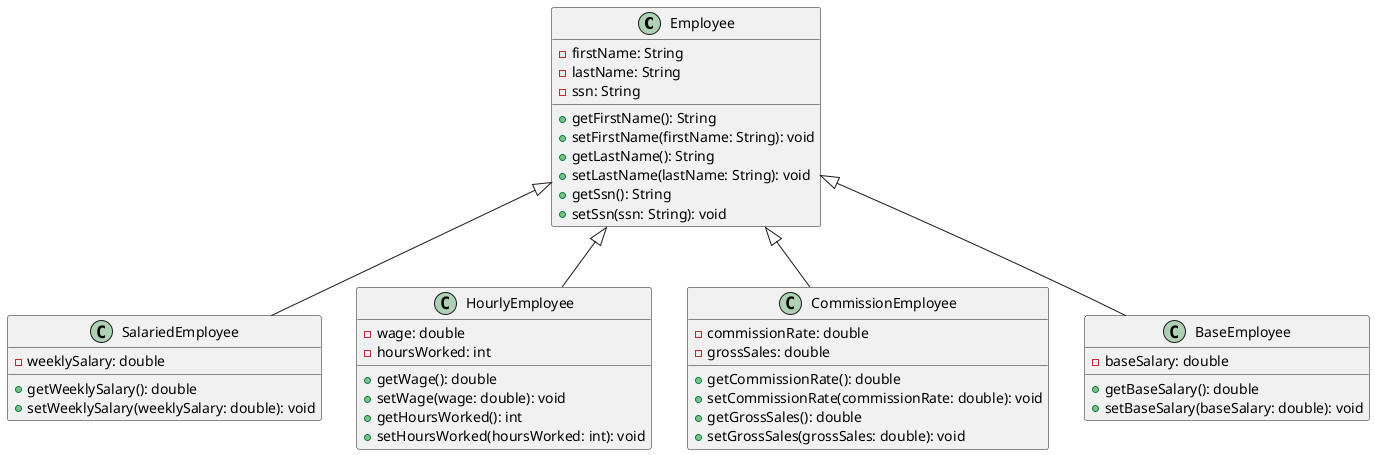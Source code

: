 @startuml

class Employee {
    - firstName: String
    - lastName: String
    - ssn: String
    + getFirstName(): String
    + setFirstName(firstName: String): void
    + getLastName(): String
    + setLastName(lastName: String): void
    + getSsn(): String
    + setSsn(ssn: String): void
}

class SalariedEmployee {
    - weeklySalary: double
    + getWeeklySalary(): double
    + setWeeklySalary(weeklySalary: double): void
}

class HourlyEmployee {
    - wage: double
    - hoursWorked: int
    + getWage(): double
    + setWage(wage: double): void
    + getHoursWorked(): int
    + setHoursWorked(hoursWorked: int): void
}

class CommissionEmployee {
    - commissionRate: double
    - grossSales: double
    + getCommissionRate(): double
    + setCommissionRate(commissionRate: double): void
    + getGrossSales(): double
    + setGrossSales(grossSales: double): void
}

class BaseEmployee {
    - baseSalary: double
    + getBaseSalary(): double
    + setBaseSalary(baseSalary: double): void
}

Employee <|-- SalariedEmployee
Employee <|-- HourlyEmployee
Employee <|-- CommissionEmployee
Employee <|-- BaseEmployee

@enduml